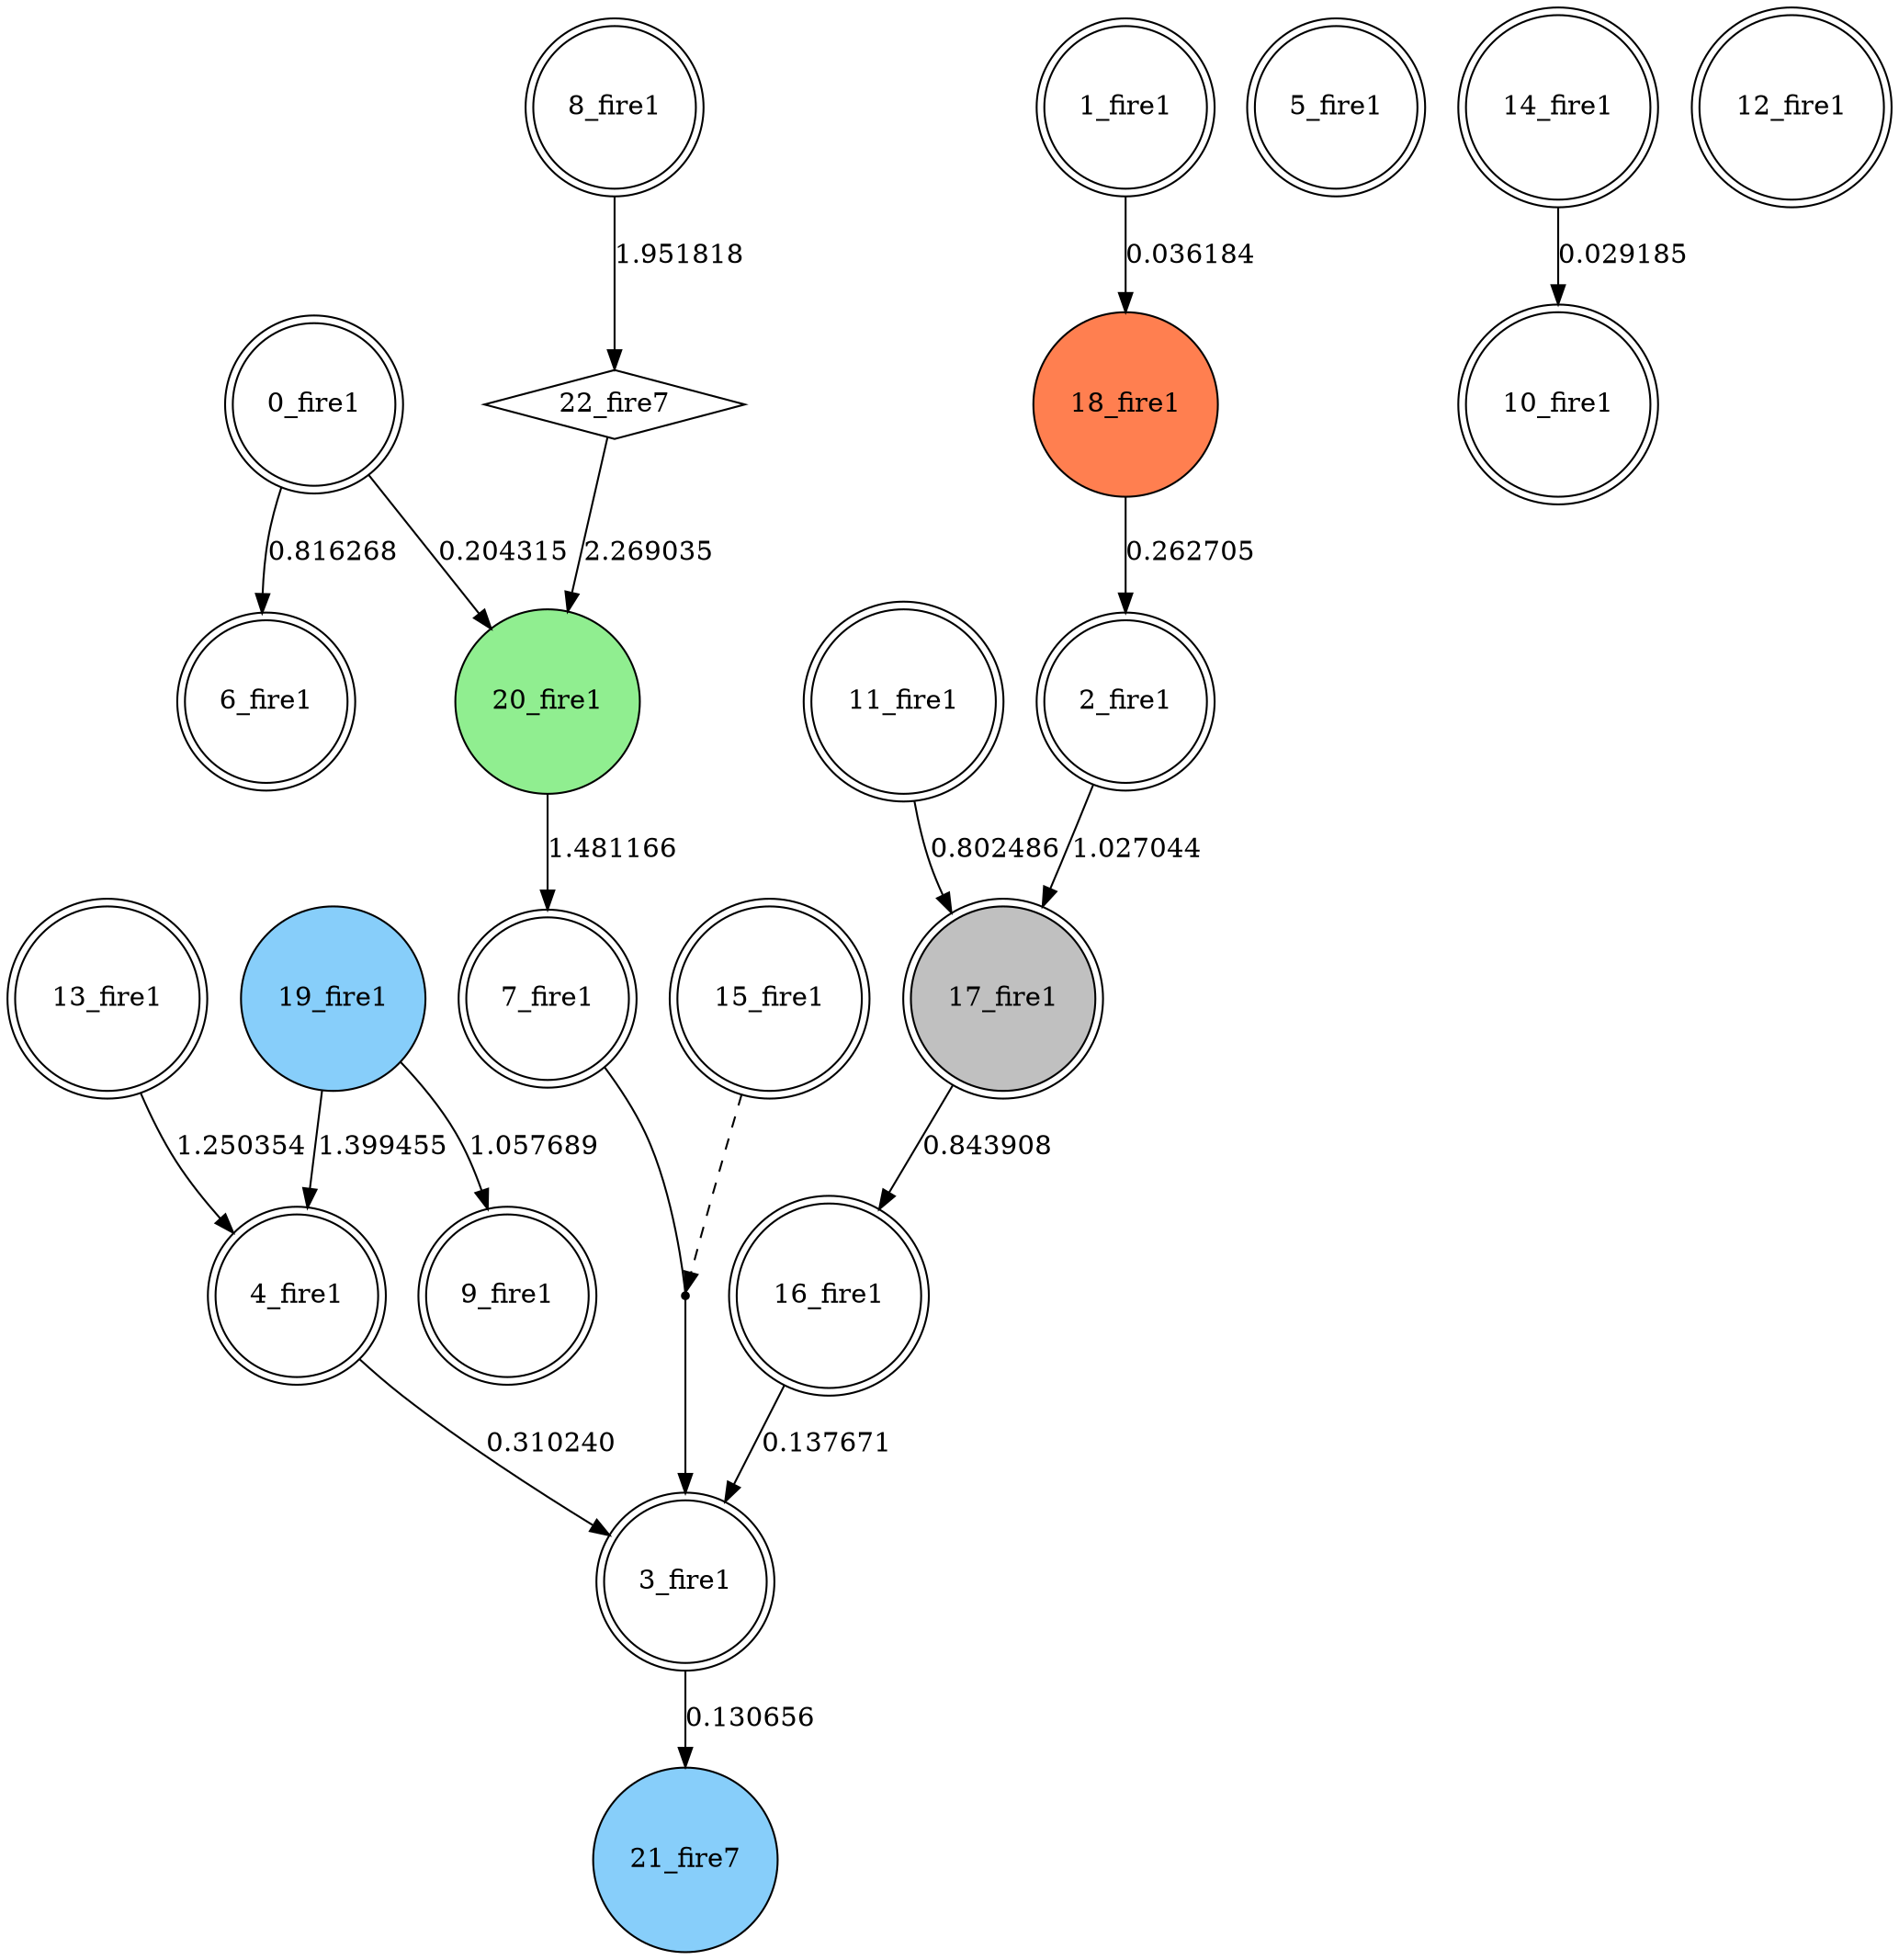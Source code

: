 digraph G {
 node[shape = circle]
0 [label="0_fire1",shape=doublecircle]
1 [label="1_fire1",shape=doublecircle]
2 [label="2_fire1",shape=doublecircle]
3 [label="3_fire1",shape=doublecircle]
4 [label="4_fire1",shape=doublecircle]
5 [label="5_fire1",shape=doublecircle]
6 [label="6_fire1",shape=doublecircle]
7 [label="7_fire1",shape=doublecircle]
8 [label="8_fire1",shape=doublecircle]
9 [label="9_fire1",shape=doublecircle]
10 [label="10_fire1",shape=doublecircle]
11 [label="11_fire1",shape=doublecircle]
12 [label="12_fire1",shape=doublecircle]
13 [label="13_fire1",shape=doublecircle]
14 [label="14_fire1",shape=doublecircle]
15 [label="15_fire1",shape=doublecircle]
16 [label="16_fire1",shape=doublecircle]
17 [label="17_fire1",shape=doublecircle, style=filled, fillcolor=gray]
18 [label="18_fire1",style=filled, fillcolor=coral]
19 [label="19_fire1",style=filled, fillcolor=lightskyblue]
20 [label="20_fire1",style=filled, fillcolor=lightgreen]
21 [label="21_fire7",style=filled, fillcolor=lightskyblue]
22 [label="22_fire7",shape=diamond]
8 -> 22 [label="1.951818"]
2 -> 17 [label="1.027044"]
3 -> 21 [label="0.130656"]
14 -> 10 [label="0.029185"]
13 -> 4 [label="1.250354"]
17 -> 16 [label="0.843908"]
23 [shape=point, label=""]
15 -> 23 [style=dashed] 
7 -> 23 [dir=none]
23 -> 3 
1 -> 18 [label="0.036184"]
0 -> 20 [label="0.204315"]
16 -> 3 [label="0.137671"]
22 -> 20 [label="2.269035"]
18 -> 2 [label="0.262705"]
4 -> 3 [label="0.310240"]
20 -> 7 [label="1.481166"]
11 -> 17 [label="0.802486"]
19 -> 4 [label="1.399455"]
19 -> 9 [label="1.057689"]
0 -> 6 [label="0.816268"]
}
